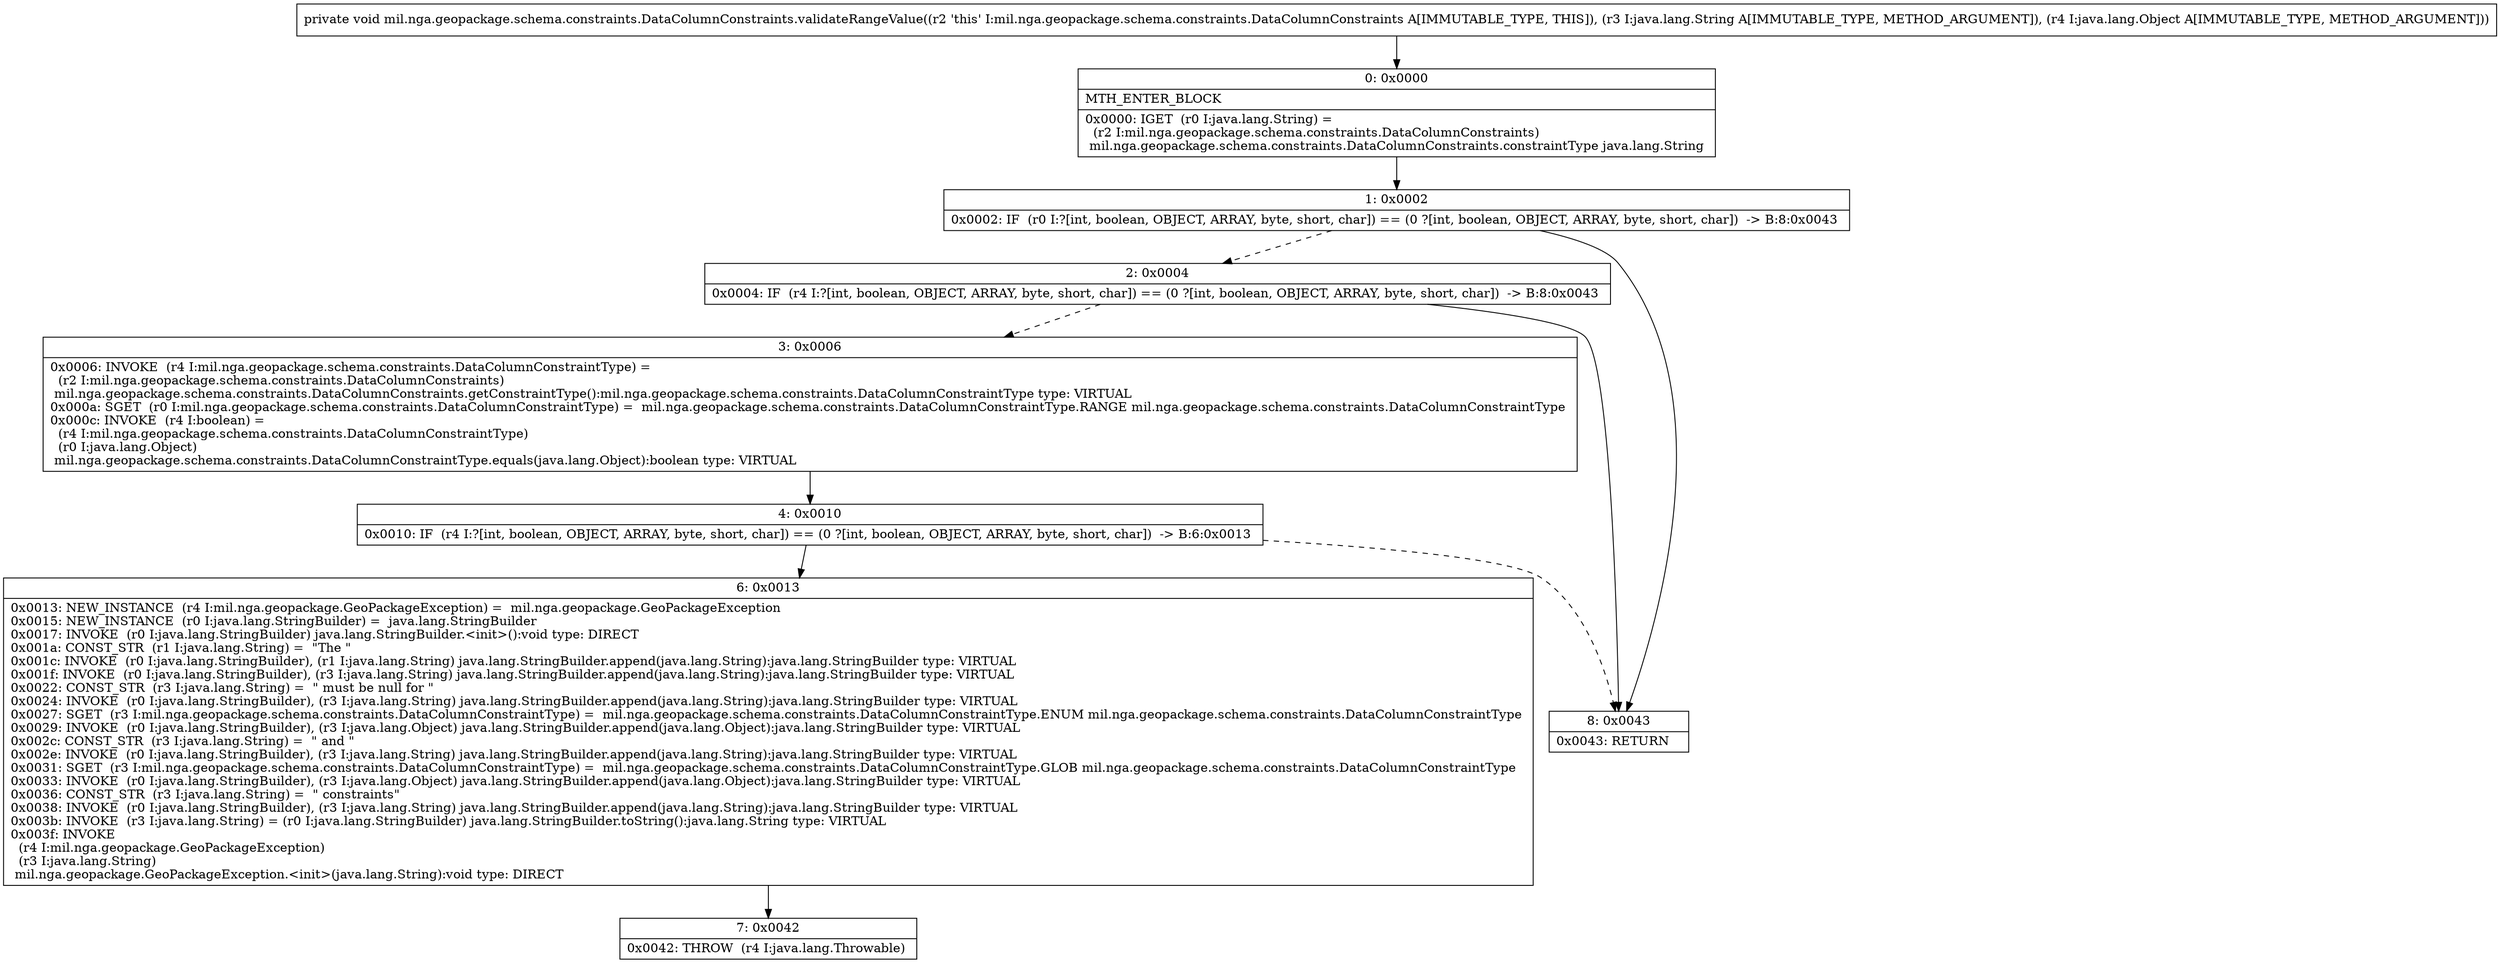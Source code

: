 digraph "CFG formil.nga.geopackage.schema.constraints.DataColumnConstraints.validateRangeValue(Ljava\/lang\/String;Ljava\/lang\/Object;)V" {
Node_0 [shape=record,label="{0\:\ 0x0000|MTH_ENTER_BLOCK\l|0x0000: IGET  (r0 I:java.lang.String) = \l  (r2 I:mil.nga.geopackage.schema.constraints.DataColumnConstraints)\l mil.nga.geopackage.schema.constraints.DataColumnConstraints.constraintType java.lang.String \l}"];
Node_1 [shape=record,label="{1\:\ 0x0002|0x0002: IF  (r0 I:?[int, boolean, OBJECT, ARRAY, byte, short, char]) == (0 ?[int, boolean, OBJECT, ARRAY, byte, short, char])  \-\> B:8:0x0043 \l}"];
Node_2 [shape=record,label="{2\:\ 0x0004|0x0004: IF  (r4 I:?[int, boolean, OBJECT, ARRAY, byte, short, char]) == (0 ?[int, boolean, OBJECT, ARRAY, byte, short, char])  \-\> B:8:0x0043 \l}"];
Node_3 [shape=record,label="{3\:\ 0x0006|0x0006: INVOKE  (r4 I:mil.nga.geopackage.schema.constraints.DataColumnConstraintType) = \l  (r2 I:mil.nga.geopackage.schema.constraints.DataColumnConstraints)\l mil.nga.geopackage.schema.constraints.DataColumnConstraints.getConstraintType():mil.nga.geopackage.schema.constraints.DataColumnConstraintType type: VIRTUAL \l0x000a: SGET  (r0 I:mil.nga.geopackage.schema.constraints.DataColumnConstraintType) =  mil.nga.geopackage.schema.constraints.DataColumnConstraintType.RANGE mil.nga.geopackage.schema.constraints.DataColumnConstraintType \l0x000c: INVOKE  (r4 I:boolean) = \l  (r4 I:mil.nga.geopackage.schema.constraints.DataColumnConstraintType)\l  (r0 I:java.lang.Object)\l mil.nga.geopackage.schema.constraints.DataColumnConstraintType.equals(java.lang.Object):boolean type: VIRTUAL \l}"];
Node_4 [shape=record,label="{4\:\ 0x0010|0x0010: IF  (r4 I:?[int, boolean, OBJECT, ARRAY, byte, short, char]) == (0 ?[int, boolean, OBJECT, ARRAY, byte, short, char])  \-\> B:6:0x0013 \l}"];
Node_6 [shape=record,label="{6\:\ 0x0013|0x0013: NEW_INSTANCE  (r4 I:mil.nga.geopackage.GeoPackageException) =  mil.nga.geopackage.GeoPackageException \l0x0015: NEW_INSTANCE  (r0 I:java.lang.StringBuilder) =  java.lang.StringBuilder \l0x0017: INVOKE  (r0 I:java.lang.StringBuilder) java.lang.StringBuilder.\<init\>():void type: DIRECT \l0x001a: CONST_STR  (r1 I:java.lang.String) =  \"The \" \l0x001c: INVOKE  (r0 I:java.lang.StringBuilder), (r1 I:java.lang.String) java.lang.StringBuilder.append(java.lang.String):java.lang.StringBuilder type: VIRTUAL \l0x001f: INVOKE  (r0 I:java.lang.StringBuilder), (r3 I:java.lang.String) java.lang.StringBuilder.append(java.lang.String):java.lang.StringBuilder type: VIRTUAL \l0x0022: CONST_STR  (r3 I:java.lang.String) =  \" must be null for \" \l0x0024: INVOKE  (r0 I:java.lang.StringBuilder), (r3 I:java.lang.String) java.lang.StringBuilder.append(java.lang.String):java.lang.StringBuilder type: VIRTUAL \l0x0027: SGET  (r3 I:mil.nga.geopackage.schema.constraints.DataColumnConstraintType) =  mil.nga.geopackage.schema.constraints.DataColumnConstraintType.ENUM mil.nga.geopackage.schema.constraints.DataColumnConstraintType \l0x0029: INVOKE  (r0 I:java.lang.StringBuilder), (r3 I:java.lang.Object) java.lang.StringBuilder.append(java.lang.Object):java.lang.StringBuilder type: VIRTUAL \l0x002c: CONST_STR  (r3 I:java.lang.String) =  \" and \" \l0x002e: INVOKE  (r0 I:java.lang.StringBuilder), (r3 I:java.lang.String) java.lang.StringBuilder.append(java.lang.String):java.lang.StringBuilder type: VIRTUAL \l0x0031: SGET  (r3 I:mil.nga.geopackage.schema.constraints.DataColumnConstraintType) =  mil.nga.geopackage.schema.constraints.DataColumnConstraintType.GLOB mil.nga.geopackage.schema.constraints.DataColumnConstraintType \l0x0033: INVOKE  (r0 I:java.lang.StringBuilder), (r3 I:java.lang.Object) java.lang.StringBuilder.append(java.lang.Object):java.lang.StringBuilder type: VIRTUAL \l0x0036: CONST_STR  (r3 I:java.lang.String) =  \" constraints\" \l0x0038: INVOKE  (r0 I:java.lang.StringBuilder), (r3 I:java.lang.String) java.lang.StringBuilder.append(java.lang.String):java.lang.StringBuilder type: VIRTUAL \l0x003b: INVOKE  (r3 I:java.lang.String) = (r0 I:java.lang.StringBuilder) java.lang.StringBuilder.toString():java.lang.String type: VIRTUAL \l0x003f: INVOKE  \l  (r4 I:mil.nga.geopackage.GeoPackageException)\l  (r3 I:java.lang.String)\l mil.nga.geopackage.GeoPackageException.\<init\>(java.lang.String):void type: DIRECT \l}"];
Node_7 [shape=record,label="{7\:\ 0x0042|0x0042: THROW  (r4 I:java.lang.Throwable) \l}"];
Node_8 [shape=record,label="{8\:\ 0x0043|0x0043: RETURN   \l}"];
MethodNode[shape=record,label="{private void mil.nga.geopackage.schema.constraints.DataColumnConstraints.validateRangeValue((r2 'this' I:mil.nga.geopackage.schema.constraints.DataColumnConstraints A[IMMUTABLE_TYPE, THIS]), (r3 I:java.lang.String A[IMMUTABLE_TYPE, METHOD_ARGUMENT]), (r4 I:java.lang.Object A[IMMUTABLE_TYPE, METHOD_ARGUMENT])) }"];
MethodNode -> Node_0;
Node_0 -> Node_1;
Node_1 -> Node_2[style=dashed];
Node_1 -> Node_8;
Node_2 -> Node_3[style=dashed];
Node_2 -> Node_8;
Node_3 -> Node_4;
Node_4 -> Node_6;
Node_4 -> Node_8[style=dashed];
Node_6 -> Node_7;
}

